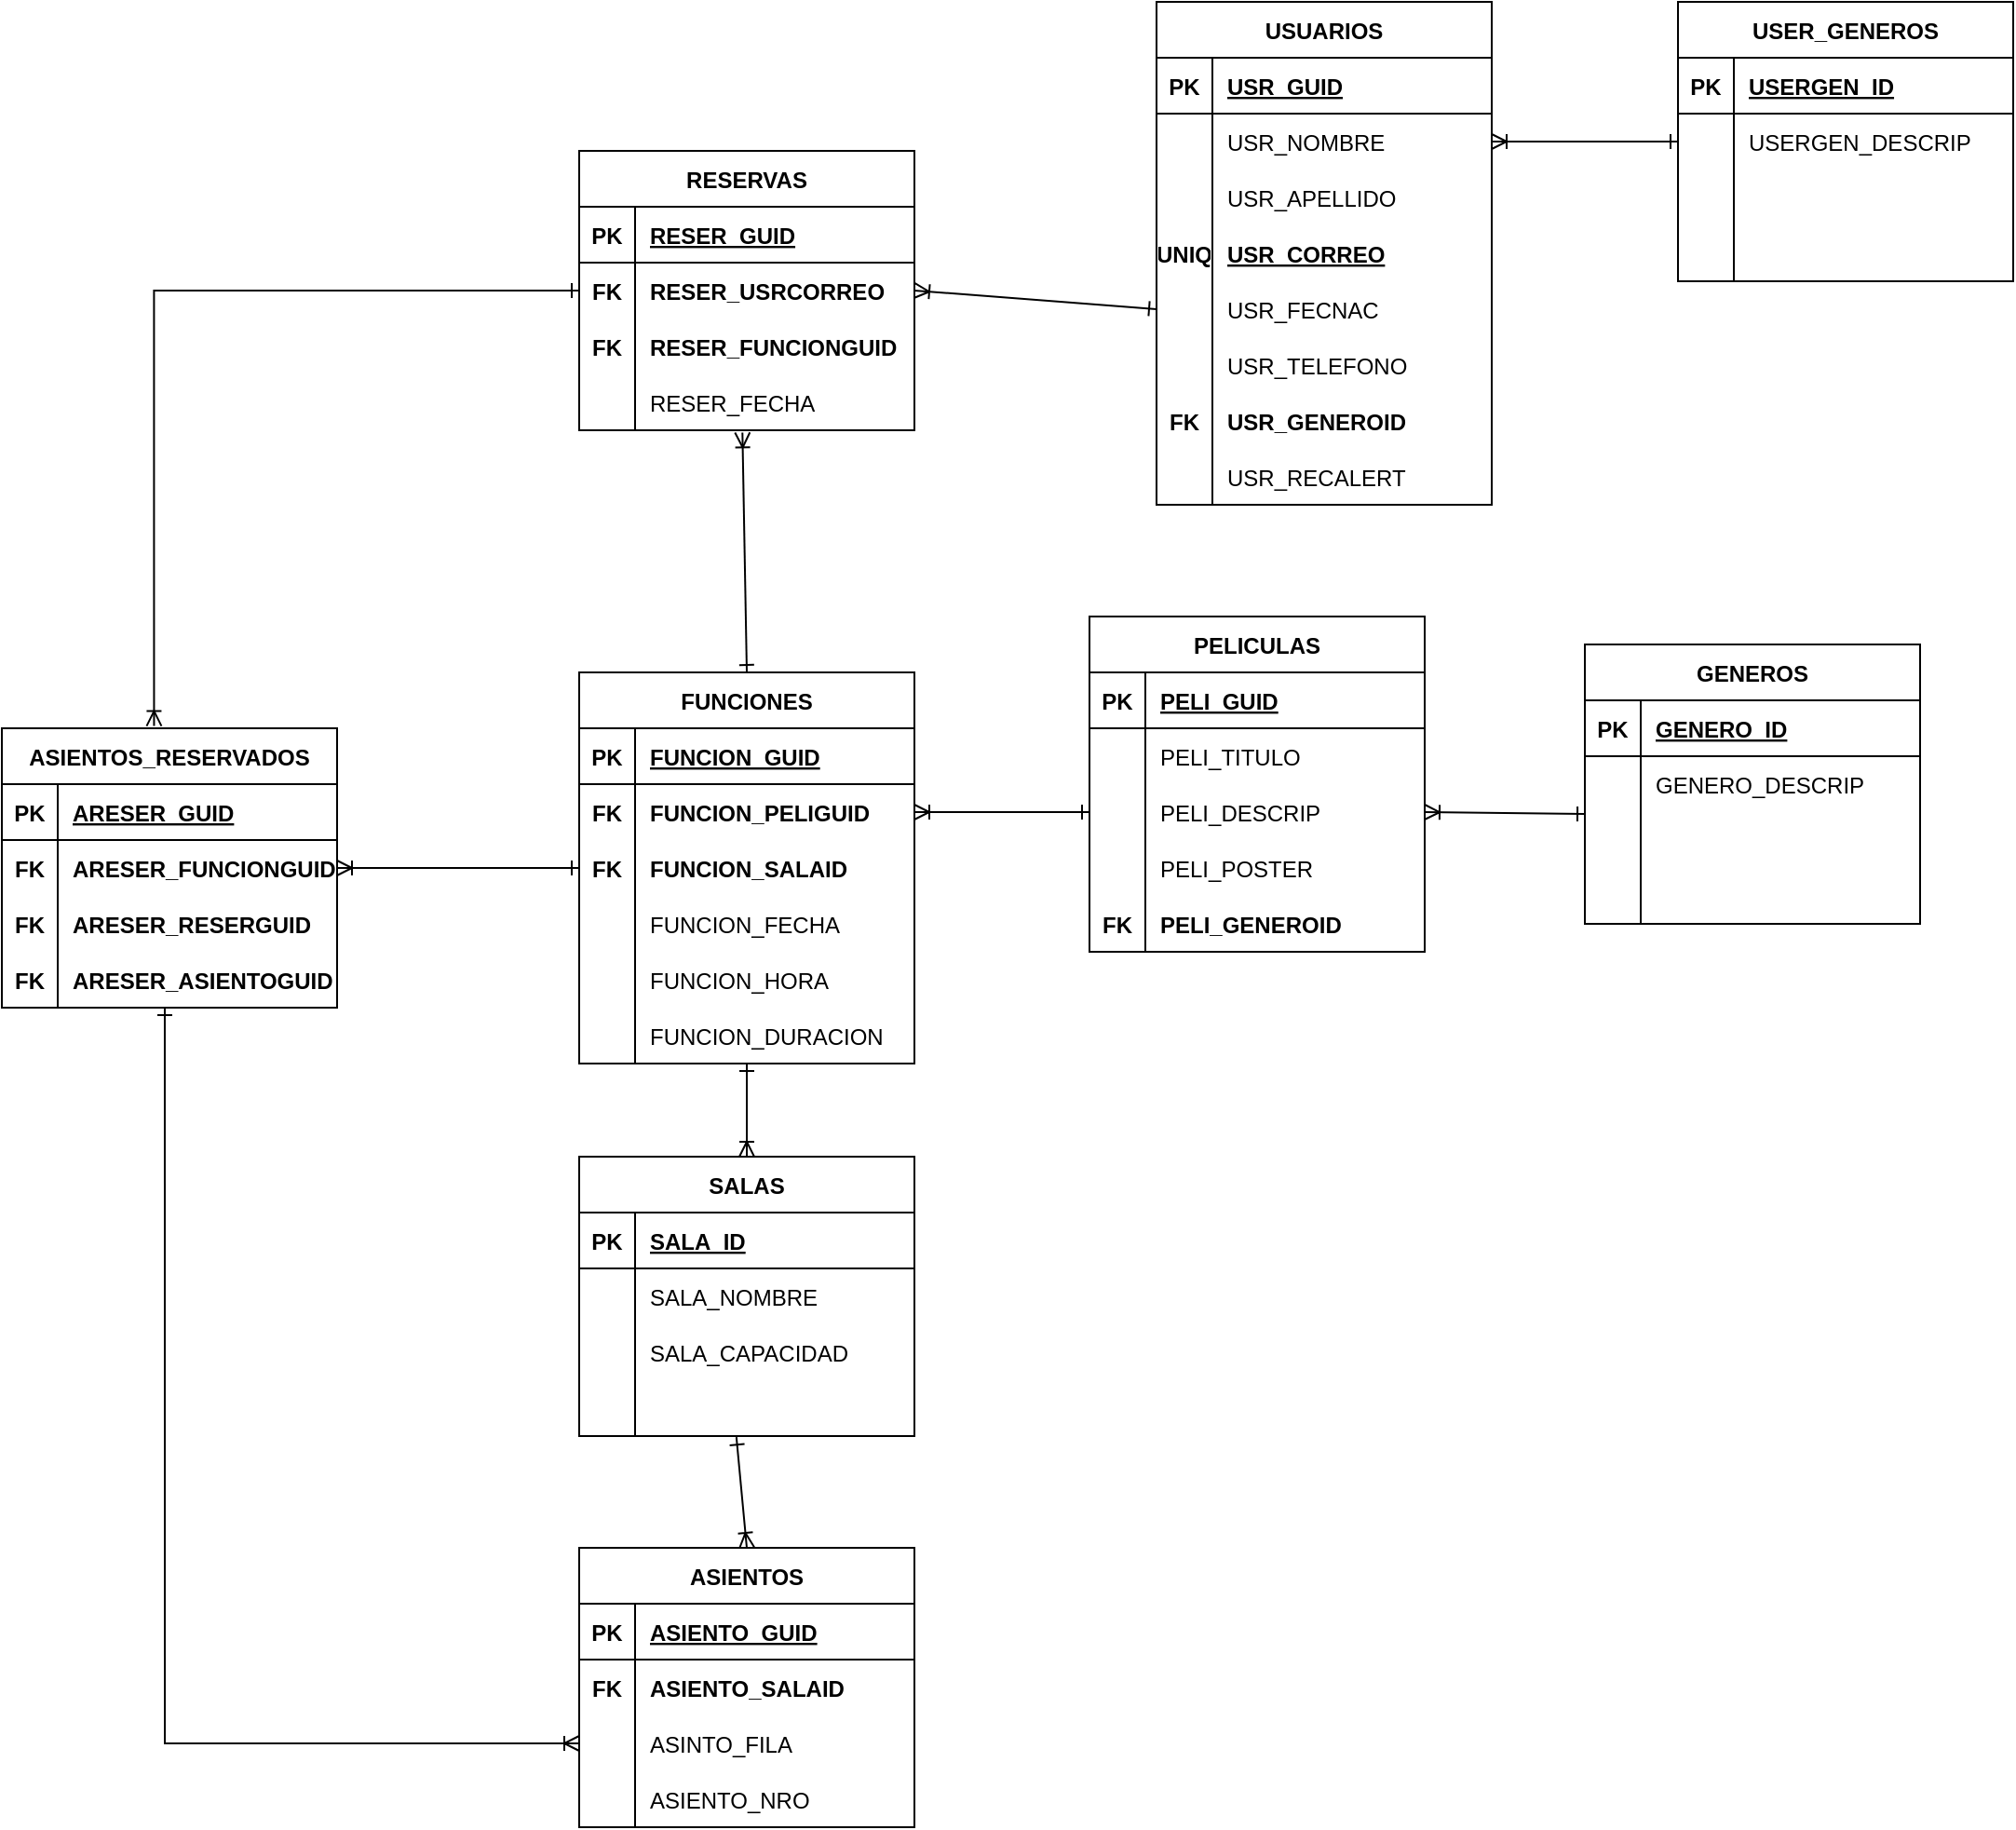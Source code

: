 <mxfile version="20.8.16" type="device"><diagram name="Página-1" id="gfudlCCPW59vG-Z4hp__"><mxGraphModel dx="1863" dy="1775" grid="1" gridSize="10" guides="1" tooltips="1" connect="1" arrows="1" fold="1" page="1" pageScale="1" pageWidth="827" pageHeight="1169" math="0" shadow="0"><root><mxCell id="0"/><mxCell id="1" parent="0"/><mxCell id="iNEbl6418ktuadEXVuIH-5" value="USUARIOS" style="shape=table;startSize=30;container=1;collapsible=1;childLayout=tableLayout;fixedRows=1;rowLines=0;fontStyle=1;align=center;resizeLast=1;" parent="1" vertex="1"><mxGeometry x="360" y="-270" width="180" height="270" as="geometry"/></mxCell><mxCell id="iNEbl6418ktuadEXVuIH-6" value="" style="shape=tableRow;horizontal=0;startSize=0;swimlaneHead=0;swimlaneBody=0;fillColor=none;collapsible=0;dropTarget=0;points=[[0,0.5],[1,0.5]];portConstraint=eastwest;top=0;left=0;right=0;bottom=1;" parent="iNEbl6418ktuadEXVuIH-5" vertex="1"><mxGeometry y="30" width="180" height="30" as="geometry"/></mxCell><mxCell id="iNEbl6418ktuadEXVuIH-7" value="PK" style="shape=partialRectangle;connectable=0;fillColor=none;top=0;left=0;bottom=0;right=0;fontStyle=1;overflow=hidden;" parent="iNEbl6418ktuadEXVuIH-6" vertex="1"><mxGeometry width="30" height="30" as="geometry"><mxRectangle width="30" height="30" as="alternateBounds"/></mxGeometry></mxCell><mxCell id="iNEbl6418ktuadEXVuIH-8" value="USR_GUID" style="shape=partialRectangle;connectable=0;fillColor=none;top=0;left=0;bottom=0;right=0;align=left;spacingLeft=6;fontStyle=5;overflow=hidden;" parent="iNEbl6418ktuadEXVuIH-6" vertex="1"><mxGeometry x="30" width="150" height="30" as="geometry"><mxRectangle width="150" height="30" as="alternateBounds"/></mxGeometry></mxCell><mxCell id="iNEbl6418ktuadEXVuIH-9" value="" style="shape=tableRow;horizontal=0;startSize=0;swimlaneHead=0;swimlaneBody=0;fillColor=none;collapsible=0;dropTarget=0;points=[[0,0.5],[1,0.5]];portConstraint=eastwest;top=0;left=0;right=0;bottom=0;" parent="iNEbl6418ktuadEXVuIH-5" vertex="1"><mxGeometry y="60" width="180" height="30" as="geometry"/></mxCell><mxCell id="iNEbl6418ktuadEXVuIH-10" value="" style="shape=partialRectangle;connectable=0;fillColor=none;top=0;left=0;bottom=0;right=0;editable=1;overflow=hidden;" parent="iNEbl6418ktuadEXVuIH-9" vertex="1"><mxGeometry width="30" height="30" as="geometry"><mxRectangle width="30" height="30" as="alternateBounds"/></mxGeometry></mxCell><mxCell id="iNEbl6418ktuadEXVuIH-11" value="USR_NOMBRE" style="shape=partialRectangle;connectable=0;fillColor=none;top=0;left=0;bottom=0;right=0;align=left;spacingLeft=6;overflow=hidden;" parent="iNEbl6418ktuadEXVuIH-9" vertex="1"><mxGeometry x="30" width="150" height="30" as="geometry"><mxRectangle width="150" height="30" as="alternateBounds"/></mxGeometry></mxCell><mxCell id="iNEbl6418ktuadEXVuIH-12" value="" style="shape=tableRow;horizontal=0;startSize=0;swimlaneHead=0;swimlaneBody=0;fillColor=none;collapsible=0;dropTarget=0;points=[[0,0.5],[1,0.5]];portConstraint=eastwest;top=0;left=0;right=0;bottom=0;" parent="iNEbl6418ktuadEXVuIH-5" vertex="1"><mxGeometry y="90" width="180" height="30" as="geometry"/></mxCell><mxCell id="iNEbl6418ktuadEXVuIH-13" value="" style="shape=partialRectangle;connectable=0;fillColor=none;top=0;left=0;bottom=0;right=0;editable=1;overflow=hidden;" parent="iNEbl6418ktuadEXVuIH-12" vertex="1"><mxGeometry width="30" height="30" as="geometry"><mxRectangle width="30" height="30" as="alternateBounds"/></mxGeometry></mxCell><mxCell id="iNEbl6418ktuadEXVuIH-14" value="USR_APELLIDO" style="shape=partialRectangle;connectable=0;fillColor=none;top=0;left=0;bottom=0;right=0;align=left;spacingLeft=6;overflow=hidden;" parent="iNEbl6418ktuadEXVuIH-12" vertex="1"><mxGeometry x="30" width="150" height="30" as="geometry"><mxRectangle width="150" height="30" as="alternateBounds"/></mxGeometry></mxCell><mxCell id="iNEbl6418ktuadEXVuIH-15" value="" style="shape=tableRow;horizontal=0;startSize=0;swimlaneHead=0;swimlaneBody=0;fillColor=none;collapsible=0;dropTarget=0;points=[[0,0.5],[1,0.5]];portConstraint=eastwest;top=0;left=0;right=0;bottom=0;" parent="iNEbl6418ktuadEXVuIH-5" vertex="1"><mxGeometry y="120" width="180" height="30" as="geometry"/></mxCell><mxCell id="iNEbl6418ktuadEXVuIH-16" value="UNIQ" style="shape=partialRectangle;connectable=0;fillColor=none;top=0;left=0;bottom=0;right=0;editable=1;overflow=hidden;fontStyle=1" parent="iNEbl6418ktuadEXVuIH-15" vertex="1"><mxGeometry width="30" height="30" as="geometry"><mxRectangle width="30" height="30" as="alternateBounds"/></mxGeometry></mxCell><mxCell id="iNEbl6418ktuadEXVuIH-17" value="USR_CORREO" style="shape=partialRectangle;connectable=0;fillColor=none;top=0;left=0;bottom=0;right=0;align=left;spacingLeft=6;overflow=hidden;fontStyle=5" parent="iNEbl6418ktuadEXVuIH-15" vertex="1"><mxGeometry x="30" width="150" height="30" as="geometry"><mxRectangle width="150" height="30" as="alternateBounds"/></mxGeometry></mxCell><mxCell id="iNEbl6418ktuadEXVuIH-18" value="" style="shape=tableRow;horizontal=0;startSize=0;swimlaneHead=0;swimlaneBody=0;fillColor=none;collapsible=0;dropTarget=0;points=[[0,0.5],[1,0.5]];portConstraint=eastwest;top=0;left=0;right=0;bottom=0;" parent="iNEbl6418ktuadEXVuIH-5" vertex="1"><mxGeometry y="150" width="180" height="30" as="geometry"/></mxCell><mxCell id="iNEbl6418ktuadEXVuIH-19" value="" style="shape=partialRectangle;connectable=0;fillColor=none;top=0;left=0;bottom=0;right=0;editable=1;overflow=hidden;" parent="iNEbl6418ktuadEXVuIH-18" vertex="1"><mxGeometry width="30" height="30" as="geometry"><mxRectangle width="30" height="30" as="alternateBounds"/></mxGeometry></mxCell><mxCell id="iNEbl6418ktuadEXVuIH-20" value="USR_FECNAC" style="shape=partialRectangle;connectable=0;fillColor=none;top=0;left=0;bottom=0;right=0;align=left;spacingLeft=6;overflow=hidden;" parent="iNEbl6418ktuadEXVuIH-18" vertex="1"><mxGeometry x="30" width="150" height="30" as="geometry"><mxRectangle width="150" height="30" as="alternateBounds"/></mxGeometry></mxCell><mxCell id="iNEbl6418ktuadEXVuIH-24" value="" style="shape=tableRow;horizontal=0;startSize=0;swimlaneHead=0;swimlaneBody=0;fillColor=none;collapsible=0;dropTarget=0;points=[[0,0.5],[1,0.5]];portConstraint=eastwest;top=0;left=0;right=0;bottom=0;" parent="iNEbl6418ktuadEXVuIH-5" vertex="1"><mxGeometry y="180" width="180" height="30" as="geometry"/></mxCell><mxCell id="iNEbl6418ktuadEXVuIH-25" value="" style="shape=partialRectangle;connectable=0;fillColor=none;top=0;left=0;bottom=0;right=0;editable=1;overflow=hidden;" parent="iNEbl6418ktuadEXVuIH-24" vertex="1"><mxGeometry width="30" height="30" as="geometry"><mxRectangle width="30" height="30" as="alternateBounds"/></mxGeometry></mxCell><mxCell id="iNEbl6418ktuadEXVuIH-26" value="USR_TELEFONO" style="shape=partialRectangle;connectable=0;fillColor=none;top=0;left=0;bottom=0;right=0;align=left;spacingLeft=6;overflow=hidden;" parent="iNEbl6418ktuadEXVuIH-24" vertex="1"><mxGeometry x="30" width="150" height="30" as="geometry"><mxRectangle width="150" height="30" as="alternateBounds"/></mxGeometry></mxCell><mxCell id="iNEbl6418ktuadEXVuIH-27" value="" style="shape=tableRow;horizontal=0;startSize=0;swimlaneHead=0;swimlaneBody=0;fillColor=none;collapsible=0;dropTarget=0;points=[[0,0.5],[1,0.5]];portConstraint=eastwest;top=0;left=0;right=0;bottom=0;" parent="iNEbl6418ktuadEXVuIH-5" vertex="1"><mxGeometry y="210" width="180" height="30" as="geometry"/></mxCell><mxCell id="iNEbl6418ktuadEXVuIH-28" value="FK" style="shape=partialRectangle;connectable=0;fillColor=none;top=0;left=0;bottom=0;right=0;editable=1;overflow=hidden;fontStyle=1" parent="iNEbl6418ktuadEXVuIH-27" vertex="1"><mxGeometry width="30" height="30" as="geometry"><mxRectangle width="30" height="30" as="alternateBounds"/></mxGeometry></mxCell><mxCell id="iNEbl6418ktuadEXVuIH-29" value="USR_GENEROID" style="shape=partialRectangle;connectable=0;fillColor=none;top=0;left=0;bottom=0;right=0;align=left;spacingLeft=6;overflow=hidden;fontStyle=1" parent="iNEbl6418ktuadEXVuIH-27" vertex="1"><mxGeometry x="30" width="150" height="30" as="geometry"><mxRectangle width="150" height="30" as="alternateBounds"/></mxGeometry></mxCell><mxCell id="iNEbl6418ktuadEXVuIH-30" value="" style="shape=tableRow;horizontal=0;startSize=0;swimlaneHead=0;swimlaneBody=0;fillColor=none;collapsible=0;dropTarget=0;points=[[0,0.5],[1,0.5]];portConstraint=eastwest;top=0;left=0;right=0;bottom=0;" parent="iNEbl6418ktuadEXVuIH-5" vertex="1"><mxGeometry y="240" width="180" height="30" as="geometry"/></mxCell><mxCell id="iNEbl6418ktuadEXVuIH-31" value="" style="shape=partialRectangle;connectable=0;fillColor=none;top=0;left=0;bottom=0;right=0;editable=1;overflow=hidden;" parent="iNEbl6418ktuadEXVuIH-30" vertex="1"><mxGeometry width="30" height="30" as="geometry"><mxRectangle width="30" height="30" as="alternateBounds"/></mxGeometry></mxCell><mxCell id="iNEbl6418ktuadEXVuIH-32" value="USR_RECALERT" style="shape=partialRectangle;connectable=0;fillColor=none;top=0;left=0;bottom=0;right=0;align=left;spacingLeft=6;overflow=hidden;" parent="iNEbl6418ktuadEXVuIH-30" vertex="1"><mxGeometry x="30" width="150" height="30" as="geometry"><mxRectangle width="150" height="30" as="alternateBounds"/></mxGeometry></mxCell><mxCell id="iNEbl6418ktuadEXVuIH-33" value="PELICULAS" style="shape=table;startSize=30;container=1;collapsible=1;childLayout=tableLayout;fixedRows=1;rowLines=0;fontStyle=1;align=center;resizeLast=1;" parent="1" vertex="1"><mxGeometry x="324" y="60" width="180" height="180" as="geometry"/></mxCell><mxCell id="iNEbl6418ktuadEXVuIH-34" value="" style="shape=tableRow;horizontal=0;startSize=0;swimlaneHead=0;swimlaneBody=0;fillColor=none;collapsible=0;dropTarget=0;points=[[0,0.5],[1,0.5]];portConstraint=eastwest;top=0;left=0;right=0;bottom=1;" parent="iNEbl6418ktuadEXVuIH-33" vertex="1"><mxGeometry y="30" width="180" height="30" as="geometry"/></mxCell><mxCell id="iNEbl6418ktuadEXVuIH-35" value="PK" style="shape=partialRectangle;connectable=0;fillColor=none;top=0;left=0;bottom=0;right=0;fontStyle=1;overflow=hidden;" parent="iNEbl6418ktuadEXVuIH-34" vertex="1"><mxGeometry width="30" height="30" as="geometry"><mxRectangle width="30" height="30" as="alternateBounds"/></mxGeometry></mxCell><mxCell id="iNEbl6418ktuadEXVuIH-36" value="PELI_GUID" style="shape=partialRectangle;connectable=0;fillColor=none;top=0;left=0;bottom=0;right=0;align=left;spacingLeft=6;fontStyle=5;overflow=hidden;" parent="iNEbl6418ktuadEXVuIH-34" vertex="1"><mxGeometry x="30" width="150" height="30" as="geometry"><mxRectangle width="150" height="30" as="alternateBounds"/></mxGeometry></mxCell><mxCell id="iNEbl6418ktuadEXVuIH-37" value="" style="shape=tableRow;horizontal=0;startSize=0;swimlaneHead=0;swimlaneBody=0;fillColor=none;collapsible=0;dropTarget=0;points=[[0,0.5],[1,0.5]];portConstraint=eastwest;top=0;left=0;right=0;bottom=0;" parent="iNEbl6418ktuadEXVuIH-33" vertex="1"><mxGeometry y="60" width="180" height="30" as="geometry"/></mxCell><mxCell id="iNEbl6418ktuadEXVuIH-38" value="" style="shape=partialRectangle;connectable=0;fillColor=none;top=0;left=0;bottom=0;right=0;editable=1;overflow=hidden;" parent="iNEbl6418ktuadEXVuIH-37" vertex="1"><mxGeometry width="30" height="30" as="geometry"><mxRectangle width="30" height="30" as="alternateBounds"/></mxGeometry></mxCell><mxCell id="iNEbl6418ktuadEXVuIH-39" value="PELI_TITULO" style="shape=partialRectangle;connectable=0;fillColor=none;top=0;left=0;bottom=0;right=0;align=left;spacingLeft=6;overflow=hidden;" parent="iNEbl6418ktuadEXVuIH-37" vertex="1"><mxGeometry x="30" width="150" height="30" as="geometry"><mxRectangle width="150" height="30" as="alternateBounds"/></mxGeometry></mxCell><mxCell id="iNEbl6418ktuadEXVuIH-40" value="" style="shape=tableRow;horizontal=0;startSize=0;swimlaneHead=0;swimlaneBody=0;fillColor=none;collapsible=0;dropTarget=0;points=[[0,0.5],[1,0.5]];portConstraint=eastwest;top=0;left=0;right=0;bottom=0;" parent="iNEbl6418ktuadEXVuIH-33" vertex="1"><mxGeometry y="90" width="180" height="30" as="geometry"/></mxCell><mxCell id="iNEbl6418ktuadEXVuIH-41" value="" style="shape=partialRectangle;connectable=0;fillColor=none;top=0;left=0;bottom=0;right=0;editable=1;overflow=hidden;" parent="iNEbl6418ktuadEXVuIH-40" vertex="1"><mxGeometry width="30" height="30" as="geometry"><mxRectangle width="30" height="30" as="alternateBounds"/></mxGeometry></mxCell><mxCell id="iNEbl6418ktuadEXVuIH-42" value="PELI_DESCRIP" style="shape=partialRectangle;connectable=0;fillColor=none;top=0;left=0;bottom=0;right=0;align=left;spacingLeft=6;overflow=hidden;" parent="iNEbl6418ktuadEXVuIH-40" vertex="1"><mxGeometry x="30" width="150" height="30" as="geometry"><mxRectangle width="150" height="30" as="alternateBounds"/></mxGeometry></mxCell><mxCell id="iNEbl6418ktuadEXVuIH-43" value="" style="shape=tableRow;horizontal=0;startSize=0;swimlaneHead=0;swimlaneBody=0;fillColor=none;collapsible=0;dropTarget=0;points=[[0,0.5],[1,0.5]];portConstraint=eastwest;top=0;left=0;right=0;bottom=0;" parent="iNEbl6418ktuadEXVuIH-33" vertex="1"><mxGeometry y="120" width="180" height="30" as="geometry"/></mxCell><mxCell id="iNEbl6418ktuadEXVuIH-44" value="" style="shape=partialRectangle;connectable=0;fillColor=none;top=0;left=0;bottom=0;right=0;editable=1;overflow=hidden;" parent="iNEbl6418ktuadEXVuIH-43" vertex="1"><mxGeometry width="30" height="30" as="geometry"><mxRectangle width="30" height="30" as="alternateBounds"/></mxGeometry></mxCell><mxCell id="iNEbl6418ktuadEXVuIH-45" value="PELI_POSTER" style="shape=partialRectangle;connectable=0;fillColor=none;top=0;left=0;bottom=0;right=0;align=left;spacingLeft=6;overflow=hidden;" parent="iNEbl6418ktuadEXVuIH-43" vertex="1"><mxGeometry x="30" width="150" height="30" as="geometry"><mxRectangle width="150" height="30" as="alternateBounds"/></mxGeometry></mxCell><mxCell id="pxQyoe-uREy5Kz3q9mSp-1" value="" style="shape=tableRow;horizontal=0;startSize=0;swimlaneHead=0;swimlaneBody=0;fillColor=none;collapsible=0;dropTarget=0;points=[[0,0.5],[1,0.5]];portConstraint=eastwest;top=0;left=0;right=0;bottom=0;" parent="iNEbl6418ktuadEXVuIH-33" vertex="1"><mxGeometry y="150" width="180" height="30" as="geometry"/></mxCell><mxCell id="pxQyoe-uREy5Kz3q9mSp-2" value="FK" style="shape=partialRectangle;connectable=0;fillColor=none;top=0;left=0;bottom=0;right=0;editable=1;overflow=hidden;fontStyle=1" parent="pxQyoe-uREy5Kz3q9mSp-1" vertex="1"><mxGeometry width="30" height="30" as="geometry"><mxRectangle width="30" height="30" as="alternateBounds"/></mxGeometry></mxCell><mxCell id="pxQyoe-uREy5Kz3q9mSp-3" value="PELI_GENEROID" style="shape=partialRectangle;connectable=0;fillColor=none;top=0;left=0;bottom=0;right=0;align=left;spacingLeft=6;overflow=hidden;fontStyle=1" parent="pxQyoe-uREy5Kz3q9mSp-1" vertex="1"><mxGeometry x="30" width="150" height="30" as="geometry"><mxRectangle width="150" height="30" as="alternateBounds"/></mxGeometry></mxCell><mxCell id="pxQyoe-uREy5Kz3q9mSp-4" value="GENEROS" style="shape=table;startSize=30;container=1;collapsible=1;childLayout=tableLayout;fixedRows=1;rowLines=0;fontStyle=1;align=center;resizeLast=1;" parent="1" vertex="1"><mxGeometry x="590" y="75" width="180" height="150" as="geometry"/></mxCell><mxCell id="pxQyoe-uREy5Kz3q9mSp-5" value="" style="shape=tableRow;horizontal=0;startSize=0;swimlaneHead=0;swimlaneBody=0;fillColor=none;collapsible=0;dropTarget=0;points=[[0,0.5],[1,0.5]];portConstraint=eastwest;top=0;left=0;right=0;bottom=1;" parent="pxQyoe-uREy5Kz3q9mSp-4" vertex="1"><mxGeometry y="30" width="180" height="30" as="geometry"/></mxCell><mxCell id="pxQyoe-uREy5Kz3q9mSp-6" value="PK" style="shape=partialRectangle;connectable=0;fillColor=none;top=0;left=0;bottom=0;right=0;fontStyle=1;overflow=hidden;" parent="pxQyoe-uREy5Kz3q9mSp-5" vertex="1"><mxGeometry width="30" height="30" as="geometry"><mxRectangle width="30" height="30" as="alternateBounds"/></mxGeometry></mxCell><mxCell id="pxQyoe-uREy5Kz3q9mSp-7" value="GENERO_ID" style="shape=partialRectangle;connectable=0;fillColor=none;top=0;left=0;bottom=0;right=0;align=left;spacingLeft=6;fontStyle=5;overflow=hidden;" parent="pxQyoe-uREy5Kz3q9mSp-5" vertex="1"><mxGeometry x="30" width="150" height="30" as="geometry"><mxRectangle width="150" height="30" as="alternateBounds"/></mxGeometry></mxCell><mxCell id="pxQyoe-uREy5Kz3q9mSp-8" value="" style="shape=tableRow;horizontal=0;startSize=0;swimlaneHead=0;swimlaneBody=0;fillColor=none;collapsible=0;dropTarget=0;points=[[0,0.5],[1,0.5]];portConstraint=eastwest;top=0;left=0;right=0;bottom=0;" parent="pxQyoe-uREy5Kz3q9mSp-4" vertex="1"><mxGeometry y="60" width="180" height="30" as="geometry"/></mxCell><mxCell id="pxQyoe-uREy5Kz3q9mSp-9" value="" style="shape=partialRectangle;connectable=0;fillColor=none;top=0;left=0;bottom=0;right=0;editable=1;overflow=hidden;" parent="pxQyoe-uREy5Kz3q9mSp-8" vertex="1"><mxGeometry width="30" height="30" as="geometry"><mxRectangle width="30" height="30" as="alternateBounds"/></mxGeometry></mxCell><mxCell id="pxQyoe-uREy5Kz3q9mSp-10" value="GENERO_DESCRIP" style="shape=partialRectangle;connectable=0;fillColor=none;top=0;left=0;bottom=0;right=0;align=left;spacingLeft=6;overflow=hidden;" parent="pxQyoe-uREy5Kz3q9mSp-8" vertex="1"><mxGeometry x="30" width="150" height="30" as="geometry"><mxRectangle width="150" height="30" as="alternateBounds"/></mxGeometry></mxCell><mxCell id="pxQyoe-uREy5Kz3q9mSp-14" value="" style="shape=tableRow;horizontal=0;startSize=0;swimlaneHead=0;swimlaneBody=0;fillColor=none;collapsible=0;dropTarget=0;points=[[0,0.5],[1,0.5]];portConstraint=eastwest;top=0;left=0;right=0;bottom=0;" parent="pxQyoe-uREy5Kz3q9mSp-4" vertex="1"><mxGeometry y="90" width="180" height="30" as="geometry"/></mxCell><mxCell id="pxQyoe-uREy5Kz3q9mSp-15" value="" style="shape=partialRectangle;connectable=0;fillColor=none;top=0;left=0;bottom=0;right=0;editable=1;overflow=hidden;" parent="pxQyoe-uREy5Kz3q9mSp-14" vertex="1"><mxGeometry width="30" height="30" as="geometry"><mxRectangle width="30" height="30" as="alternateBounds"/></mxGeometry></mxCell><mxCell id="pxQyoe-uREy5Kz3q9mSp-16" value="" style="shape=partialRectangle;connectable=0;fillColor=none;top=0;left=0;bottom=0;right=0;align=left;spacingLeft=6;overflow=hidden;" parent="pxQyoe-uREy5Kz3q9mSp-14" vertex="1"><mxGeometry x="30" width="150" height="30" as="geometry"><mxRectangle width="150" height="30" as="alternateBounds"/></mxGeometry></mxCell><mxCell id="pxQyoe-uREy5Kz3q9mSp-11" value="" style="shape=tableRow;horizontal=0;startSize=0;swimlaneHead=0;swimlaneBody=0;fillColor=none;collapsible=0;dropTarget=0;points=[[0,0.5],[1,0.5]];portConstraint=eastwest;top=0;left=0;right=0;bottom=0;" parent="pxQyoe-uREy5Kz3q9mSp-4" vertex="1"><mxGeometry y="120" width="180" height="30" as="geometry"/></mxCell><mxCell id="pxQyoe-uREy5Kz3q9mSp-12" value="" style="shape=partialRectangle;connectable=0;fillColor=none;top=0;left=0;bottom=0;right=0;editable=1;overflow=hidden;" parent="pxQyoe-uREy5Kz3q9mSp-11" vertex="1"><mxGeometry width="30" height="30" as="geometry"><mxRectangle width="30" height="30" as="alternateBounds"/></mxGeometry></mxCell><mxCell id="pxQyoe-uREy5Kz3q9mSp-13" value="" style="shape=partialRectangle;connectable=0;fillColor=none;top=0;left=0;bottom=0;right=0;align=left;spacingLeft=6;overflow=hidden;" parent="pxQyoe-uREy5Kz3q9mSp-11" vertex="1"><mxGeometry x="30" width="150" height="30" as="geometry"><mxRectangle width="150" height="30" as="alternateBounds"/></mxGeometry></mxCell><mxCell id="pxQyoe-uREy5Kz3q9mSp-38" value="" style="fontSize=12;html=1;endArrow=ERoneToMany;startArrow=ERone;rounded=0;startFill=0;endFill=0;exitX=0;exitY=0.033;exitDx=0;exitDy=0;exitPerimeter=0;entryX=1;entryY=0.5;entryDx=0;entryDy=0;" parent="1" source="pxQyoe-uREy5Kz3q9mSp-14" target="iNEbl6418ktuadEXVuIH-40" edge="1"><mxGeometry width="100" height="100" relative="1" as="geometry"><mxPoint x="560" y="120" as="sourcePoint"/><mxPoint x="510" y="150" as="targetPoint"/></mxGeometry></mxCell><mxCell id="pxQyoe-uREy5Kz3q9mSp-39" value="RESERVAS" style="shape=table;startSize=30;container=1;collapsible=1;childLayout=tableLayout;fixedRows=1;rowLines=0;fontStyle=1;align=center;resizeLast=1;" parent="1" vertex="1"><mxGeometry x="50" y="-190" width="180" height="150" as="geometry"/></mxCell><mxCell id="pxQyoe-uREy5Kz3q9mSp-40" value="" style="shape=tableRow;horizontal=0;startSize=0;swimlaneHead=0;swimlaneBody=0;fillColor=none;collapsible=0;dropTarget=0;points=[[0,0.5],[1,0.5]];portConstraint=eastwest;top=0;left=0;right=0;bottom=1;" parent="pxQyoe-uREy5Kz3q9mSp-39" vertex="1"><mxGeometry y="30" width="180" height="30" as="geometry"/></mxCell><mxCell id="pxQyoe-uREy5Kz3q9mSp-41" value="PK" style="shape=partialRectangle;connectable=0;fillColor=none;top=0;left=0;bottom=0;right=0;fontStyle=1;overflow=hidden;" parent="pxQyoe-uREy5Kz3q9mSp-40" vertex="1"><mxGeometry width="30" height="30" as="geometry"><mxRectangle width="30" height="30" as="alternateBounds"/></mxGeometry></mxCell><mxCell id="pxQyoe-uREy5Kz3q9mSp-42" value="RESER_GUID" style="shape=partialRectangle;connectable=0;fillColor=none;top=0;left=0;bottom=0;right=0;align=left;spacingLeft=6;fontStyle=5;overflow=hidden;" parent="pxQyoe-uREy5Kz3q9mSp-40" vertex="1"><mxGeometry x="30" width="150" height="30" as="geometry"><mxRectangle width="150" height="30" as="alternateBounds"/></mxGeometry></mxCell><mxCell id="pxQyoe-uREy5Kz3q9mSp-43" value="" style="shape=tableRow;horizontal=0;startSize=0;swimlaneHead=0;swimlaneBody=0;fillColor=none;collapsible=0;dropTarget=0;points=[[0,0.5],[1,0.5]];portConstraint=eastwest;top=0;left=0;right=0;bottom=0;" parent="pxQyoe-uREy5Kz3q9mSp-39" vertex="1"><mxGeometry y="60" width="180" height="30" as="geometry"/></mxCell><mxCell id="pxQyoe-uREy5Kz3q9mSp-44" value="FK" style="shape=partialRectangle;connectable=0;fillColor=none;top=0;left=0;bottom=0;right=0;editable=1;overflow=hidden;fontStyle=1" parent="pxQyoe-uREy5Kz3q9mSp-43" vertex="1"><mxGeometry width="30" height="30" as="geometry"><mxRectangle width="30" height="30" as="alternateBounds"/></mxGeometry></mxCell><mxCell id="pxQyoe-uREy5Kz3q9mSp-45" value="RESER_USRCORREO" style="shape=partialRectangle;connectable=0;fillColor=none;top=0;left=0;bottom=0;right=0;align=left;spacingLeft=6;overflow=hidden;fontStyle=1" parent="pxQyoe-uREy5Kz3q9mSp-43" vertex="1"><mxGeometry x="30" width="150" height="30" as="geometry"><mxRectangle width="150" height="30" as="alternateBounds"/></mxGeometry></mxCell><mxCell id="pxQyoe-uREy5Kz3q9mSp-49" value="" style="shape=tableRow;horizontal=0;startSize=0;swimlaneHead=0;swimlaneBody=0;fillColor=none;collapsible=0;dropTarget=0;points=[[0,0.5],[1,0.5]];portConstraint=eastwest;top=0;left=0;right=0;bottom=0;" parent="pxQyoe-uREy5Kz3q9mSp-39" vertex="1"><mxGeometry y="90" width="180" height="30" as="geometry"/></mxCell><mxCell id="pxQyoe-uREy5Kz3q9mSp-50" value="FK" style="shape=partialRectangle;connectable=0;fillColor=none;top=0;left=0;bottom=0;right=0;editable=1;overflow=hidden;fontStyle=1" parent="pxQyoe-uREy5Kz3q9mSp-49" vertex="1"><mxGeometry width="30" height="30" as="geometry"><mxRectangle width="30" height="30" as="alternateBounds"/></mxGeometry></mxCell><mxCell id="pxQyoe-uREy5Kz3q9mSp-51" value="RESER_FUNCIONGUID" style="shape=partialRectangle;connectable=0;fillColor=none;top=0;left=0;bottom=0;right=0;align=left;spacingLeft=6;overflow=hidden;fontStyle=1" parent="pxQyoe-uREy5Kz3q9mSp-49" vertex="1"><mxGeometry x="30" width="150" height="30" as="geometry"><mxRectangle width="150" height="30" as="alternateBounds"/></mxGeometry></mxCell><mxCell id="pxQyoe-uREy5Kz3q9mSp-46" value="" style="shape=tableRow;horizontal=0;startSize=0;swimlaneHead=0;swimlaneBody=0;fillColor=none;collapsible=0;dropTarget=0;points=[[0,0.5],[1,0.5]];portConstraint=eastwest;top=0;left=0;right=0;bottom=0;" parent="pxQyoe-uREy5Kz3q9mSp-39" vertex="1"><mxGeometry y="120" width="180" height="30" as="geometry"/></mxCell><mxCell id="pxQyoe-uREy5Kz3q9mSp-47" value="" style="shape=partialRectangle;connectable=0;fillColor=none;top=0;left=0;bottom=0;right=0;editable=1;overflow=hidden;" parent="pxQyoe-uREy5Kz3q9mSp-46" vertex="1"><mxGeometry width="30" height="30" as="geometry"><mxRectangle width="30" height="30" as="alternateBounds"/></mxGeometry></mxCell><mxCell id="pxQyoe-uREy5Kz3q9mSp-48" value="RESER_FECHA" style="shape=partialRectangle;connectable=0;fillColor=none;top=0;left=0;bottom=0;right=0;align=left;spacingLeft=6;overflow=hidden;" parent="pxQyoe-uREy5Kz3q9mSp-46" vertex="1"><mxGeometry x="30" width="150" height="30" as="geometry"><mxRectangle width="150" height="30" as="alternateBounds"/></mxGeometry></mxCell><mxCell id="pxQyoe-uREy5Kz3q9mSp-52" value="SALAS" style="shape=table;startSize=30;container=1;collapsible=1;childLayout=tableLayout;fixedRows=1;rowLines=0;fontStyle=1;align=center;resizeLast=1;" parent="1" vertex="1"><mxGeometry x="50" y="350" width="180" height="150" as="geometry"/></mxCell><mxCell id="pxQyoe-uREy5Kz3q9mSp-53" value="" style="shape=tableRow;horizontal=0;startSize=0;swimlaneHead=0;swimlaneBody=0;fillColor=none;collapsible=0;dropTarget=0;points=[[0,0.5],[1,0.5]];portConstraint=eastwest;top=0;left=0;right=0;bottom=1;" parent="pxQyoe-uREy5Kz3q9mSp-52" vertex="1"><mxGeometry y="30" width="180" height="30" as="geometry"/></mxCell><mxCell id="pxQyoe-uREy5Kz3q9mSp-54" value="PK" style="shape=partialRectangle;connectable=0;fillColor=none;top=0;left=0;bottom=0;right=0;fontStyle=1;overflow=hidden;" parent="pxQyoe-uREy5Kz3q9mSp-53" vertex="1"><mxGeometry width="30" height="30" as="geometry"><mxRectangle width="30" height="30" as="alternateBounds"/></mxGeometry></mxCell><mxCell id="pxQyoe-uREy5Kz3q9mSp-55" value="SALA_ID" style="shape=partialRectangle;connectable=0;fillColor=none;top=0;left=0;bottom=0;right=0;align=left;spacingLeft=6;fontStyle=5;overflow=hidden;" parent="pxQyoe-uREy5Kz3q9mSp-53" vertex="1"><mxGeometry x="30" width="150" height="30" as="geometry"><mxRectangle width="150" height="30" as="alternateBounds"/></mxGeometry></mxCell><mxCell id="pxQyoe-uREy5Kz3q9mSp-56" value="" style="shape=tableRow;horizontal=0;startSize=0;swimlaneHead=0;swimlaneBody=0;fillColor=none;collapsible=0;dropTarget=0;points=[[0,0.5],[1,0.5]];portConstraint=eastwest;top=0;left=0;right=0;bottom=0;" parent="pxQyoe-uREy5Kz3q9mSp-52" vertex="1"><mxGeometry y="60" width="180" height="30" as="geometry"/></mxCell><mxCell id="pxQyoe-uREy5Kz3q9mSp-57" value="" style="shape=partialRectangle;connectable=0;fillColor=none;top=0;left=0;bottom=0;right=0;editable=1;overflow=hidden;" parent="pxQyoe-uREy5Kz3q9mSp-56" vertex="1"><mxGeometry width="30" height="30" as="geometry"><mxRectangle width="30" height="30" as="alternateBounds"/></mxGeometry></mxCell><mxCell id="pxQyoe-uREy5Kz3q9mSp-58" value="SALA_NOMBRE" style="shape=partialRectangle;connectable=0;fillColor=none;top=0;left=0;bottom=0;right=0;align=left;spacingLeft=6;overflow=hidden;" parent="pxQyoe-uREy5Kz3q9mSp-56" vertex="1"><mxGeometry x="30" width="150" height="30" as="geometry"><mxRectangle width="150" height="30" as="alternateBounds"/></mxGeometry></mxCell><mxCell id="pxQyoe-uREy5Kz3q9mSp-59" value="" style="shape=tableRow;horizontal=0;startSize=0;swimlaneHead=0;swimlaneBody=0;fillColor=none;collapsible=0;dropTarget=0;points=[[0,0.5],[1,0.5]];portConstraint=eastwest;top=0;left=0;right=0;bottom=0;" parent="pxQyoe-uREy5Kz3q9mSp-52" vertex="1"><mxGeometry y="90" width="180" height="30" as="geometry"/></mxCell><mxCell id="pxQyoe-uREy5Kz3q9mSp-60" value="" style="shape=partialRectangle;connectable=0;fillColor=none;top=0;left=0;bottom=0;right=0;editable=1;overflow=hidden;" parent="pxQyoe-uREy5Kz3q9mSp-59" vertex="1"><mxGeometry width="30" height="30" as="geometry"><mxRectangle width="30" height="30" as="alternateBounds"/></mxGeometry></mxCell><mxCell id="pxQyoe-uREy5Kz3q9mSp-61" value="SALA_CAPACIDAD" style="shape=partialRectangle;connectable=0;fillColor=none;top=0;left=0;bottom=0;right=0;align=left;spacingLeft=6;overflow=hidden;" parent="pxQyoe-uREy5Kz3q9mSp-59" vertex="1"><mxGeometry x="30" width="150" height="30" as="geometry"><mxRectangle width="150" height="30" as="alternateBounds"/></mxGeometry></mxCell><mxCell id="pxQyoe-uREy5Kz3q9mSp-62" value="" style="shape=tableRow;horizontal=0;startSize=0;swimlaneHead=0;swimlaneBody=0;fillColor=none;collapsible=0;dropTarget=0;points=[[0,0.5],[1,0.5]];portConstraint=eastwest;top=0;left=0;right=0;bottom=0;" parent="pxQyoe-uREy5Kz3q9mSp-52" vertex="1"><mxGeometry y="120" width="180" height="30" as="geometry"/></mxCell><mxCell id="pxQyoe-uREy5Kz3q9mSp-63" value="" style="shape=partialRectangle;connectable=0;fillColor=none;top=0;left=0;bottom=0;right=0;editable=1;overflow=hidden;" parent="pxQyoe-uREy5Kz3q9mSp-62" vertex="1"><mxGeometry width="30" height="30" as="geometry"><mxRectangle width="30" height="30" as="alternateBounds"/></mxGeometry></mxCell><mxCell id="pxQyoe-uREy5Kz3q9mSp-64" value="" style="shape=partialRectangle;connectable=0;fillColor=none;top=0;left=0;bottom=0;right=0;align=left;spacingLeft=6;overflow=hidden;" parent="pxQyoe-uREy5Kz3q9mSp-62" vertex="1"><mxGeometry x="30" width="150" height="30" as="geometry"><mxRectangle width="150" height="30" as="alternateBounds"/></mxGeometry></mxCell><mxCell id="u-T1WpqFapp6KvHDSrM8-1" value="FUNCIONES" style="shape=table;startSize=30;container=1;collapsible=1;childLayout=tableLayout;fixedRows=1;rowLines=0;fontStyle=1;align=center;resizeLast=1;" parent="1" vertex="1"><mxGeometry x="50" y="90" width="180" height="210" as="geometry"/></mxCell><mxCell id="u-T1WpqFapp6KvHDSrM8-2" value="" style="shape=tableRow;horizontal=0;startSize=0;swimlaneHead=0;swimlaneBody=0;fillColor=none;collapsible=0;dropTarget=0;points=[[0,0.5],[1,0.5]];portConstraint=eastwest;top=0;left=0;right=0;bottom=1;" parent="u-T1WpqFapp6KvHDSrM8-1" vertex="1"><mxGeometry y="30" width="180" height="30" as="geometry"/></mxCell><mxCell id="u-T1WpqFapp6KvHDSrM8-3" value="PK" style="shape=partialRectangle;connectable=0;fillColor=none;top=0;left=0;bottom=0;right=0;fontStyle=1;overflow=hidden;" parent="u-T1WpqFapp6KvHDSrM8-2" vertex="1"><mxGeometry width="30" height="30" as="geometry"><mxRectangle width="30" height="30" as="alternateBounds"/></mxGeometry></mxCell><mxCell id="u-T1WpqFapp6KvHDSrM8-4" value="FUNCION_GUID" style="shape=partialRectangle;connectable=0;fillColor=none;top=0;left=0;bottom=0;right=0;align=left;spacingLeft=6;fontStyle=5;overflow=hidden;" parent="u-T1WpqFapp6KvHDSrM8-2" vertex="1"><mxGeometry x="30" width="150" height="30" as="geometry"><mxRectangle width="150" height="30" as="alternateBounds"/></mxGeometry></mxCell><mxCell id="u-T1WpqFapp6KvHDSrM8-5" value="" style="shape=tableRow;horizontal=0;startSize=0;swimlaneHead=0;swimlaneBody=0;fillColor=none;collapsible=0;dropTarget=0;points=[[0,0.5],[1,0.5]];portConstraint=eastwest;top=0;left=0;right=0;bottom=0;" parent="u-T1WpqFapp6KvHDSrM8-1" vertex="1"><mxGeometry y="60" width="180" height="30" as="geometry"/></mxCell><mxCell id="u-T1WpqFapp6KvHDSrM8-6" value="FK" style="shape=partialRectangle;connectable=0;fillColor=none;top=0;left=0;bottom=0;right=0;editable=1;overflow=hidden;fontStyle=1" parent="u-T1WpqFapp6KvHDSrM8-5" vertex="1"><mxGeometry width="30" height="30" as="geometry"><mxRectangle width="30" height="30" as="alternateBounds"/></mxGeometry></mxCell><mxCell id="u-T1WpqFapp6KvHDSrM8-7" value="FUNCION_PELIGUID" style="shape=partialRectangle;connectable=0;fillColor=none;top=0;left=0;bottom=0;right=0;align=left;spacingLeft=6;overflow=hidden;fontStyle=1" parent="u-T1WpqFapp6KvHDSrM8-5" vertex="1"><mxGeometry x="30" width="150" height="30" as="geometry"><mxRectangle width="150" height="30" as="alternateBounds"/></mxGeometry></mxCell><mxCell id="u-T1WpqFapp6KvHDSrM8-8" value="" style="shape=tableRow;horizontal=0;startSize=0;swimlaneHead=0;swimlaneBody=0;fillColor=none;collapsible=0;dropTarget=0;points=[[0,0.5],[1,0.5]];portConstraint=eastwest;top=0;left=0;right=0;bottom=0;" parent="u-T1WpqFapp6KvHDSrM8-1" vertex="1"><mxGeometry y="90" width="180" height="30" as="geometry"/></mxCell><mxCell id="u-T1WpqFapp6KvHDSrM8-9" value="FK" style="shape=partialRectangle;connectable=0;fillColor=none;top=0;left=0;bottom=0;right=0;editable=1;overflow=hidden;fontStyle=1" parent="u-T1WpqFapp6KvHDSrM8-8" vertex="1"><mxGeometry width="30" height="30" as="geometry"><mxRectangle width="30" height="30" as="alternateBounds"/></mxGeometry></mxCell><mxCell id="u-T1WpqFapp6KvHDSrM8-10" value="FUNCION_SALAID" style="shape=partialRectangle;connectable=0;fillColor=none;top=0;left=0;bottom=0;right=0;align=left;spacingLeft=6;overflow=hidden;fontStyle=1" parent="u-T1WpqFapp6KvHDSrM8-8" vertex="1"><mxGeometry x="30" width="150" height="30" as="geometry"><mxRectangle width="150" height="30" as="alternateBounds"/></mxGeometry></mxCell><mxCell id="u-T1WpqFapp6KvHDSrM8-11" value="" style="shape=tableRow;horizontal=0;startSize=0;swimlaneHead=0;swimlaneBody=0;fillColor=none;collapsible=0;dropTarget=0;points=[[0,0.5],[1,0.5]];portConstraint=eastwest;top=0;left=0;right=0;bottom=0;" parent="u-T1WpqFapp6KvHDSrM8-1" vertex="1"><mxGeometry y="120" width="180" height="30" as="geometry"/></mxCell><mxCell id="u-T1WpqFapp6KvHDSrM8-12" value="" style="shape=partialRectangle;connectable=0;fillColor=none;top=0;left=0;bottom=0;right=0;editable=1;overflow=hidden;" parent="u-T1WpqFapp6KvHDSrM8-11" vertex="1"><mxGeometry width="30" height="30" as="geometry"><mxRectangle width="30" height="30" as="alternateBounds"/></mxGeometry></mxCell><mxCell id="u-T1WpqFapp6KvHDSrM8-13" value="FUNCION_FECHA" style="shape=partialRectangle;connectable=0;fillColor=none;top=0;left=0;bottom=0;right=0;align=left;spacingLeft=6;overflow=hidden;" parent="u-T1WpqFapp6KvHDSrM8-11" vertex="1"><mxGeometry x="30" width="150" height="30" as="geometry"><mxRectangle width="150" height="30" as="alternateBounds"/></mxGeometry></mxCell><mxCell id="pxQyoe-uREy5Kz3q9mSp-31" value="" style="shape=tableRow;horizontal=0;startSize=0;swimlaneHead=0;swimlaneBody=0;fillColor=none;collapsible=0;dropTarget=0;points=[[0,0.5],[1,0.5]];portConstraint=eastwest;top=0;left=0;right=0;bottom=0;" parent="u-T1WpqFapp6KvHDSrM8-1" vertex="1"><mxGeometry y="150" width="180" height="30" as="geometry"/></mxCell><mxCell id="pxQyoe-uREy5Kz3q9mSp-32" value="" style="shape=partialRectangle;connectable=0;fillColor=none;top=0;left=0;bottom=0;right=0;editable=1;overflow=hidden;" parent="pxQyoe-uREy5Kz3q9mSp-31" vertex="1"><mxGeometry width="30" height="30" as="geometry"><mxRectangle width="30" height="30" as="alternateBounds"/></mxGeometry></mxCell><mxCell id="pxQyoe-uREy5Kz3q9mSp-33" value="FUNCION_HORA" style="shape=partialRectangle;connectable=0;fillColor=none;top=0;left=0;bottom=0;right=0;align=left;spacingLeft=6;overflow=hidden;" parent="pxQyoe-uREy5Kz3q9mSp-31" vertex="1"><mxGeometry x="30" width="150" height="30" as="geometry"><mxRectangle width="150" height="30" as="alternateBounds"/></mxGeometry></mxCell><mxCell id="pxQyoe-uREy5Kz3q9mSp-34" value="" style="shape=tableRow;horizontal=0;startSize=0;swimlaneHead=0;swimlaneBody=0;fillColor=none;collapsible=0;dropTarget=0;points=[[0,0.5],[1,0.5]];portConstraint=eastwest;top=0;left=0;right=0;bottom=0;" parent="u-T1WpqFapp6KvHDSrM8-1" vertex="1"><mxGeometry y="180" width="180" height="30" as="geometry"/></mxCell><mxCell id="pxQyoe-uREy5Kz3q9mSp-35" value="" style="shape=partialRectangle;connectable=0;fillColor=none;top=0;left=0;bottom=0;right=0;editable=1;overflow=hidden;" parent="pxQyoe-uREy5Kz3q9mSp-34" vertex="1"><mxGeometry width="30" height="30" as="geometry"><mxRectangle width="30" height="30" as="alternateBounds"/></mxGeometry></mxCell><mxCell id="pxQyoe-uREy5Kz3q9mSp-36" value="FUNCION_DURACION" style="shape=partialRectangle;connectable=0;fillColor=none;top=0;left=0;bottom=0;right=0;align=left;spacingLeft=6;overflow=hidden;" parent="pxQyoe-uREy5Kz3q9mSp-34" vertex="1"><mxGeometry x="30" width="150" height="30" as="geometry"><mxRectangle width="150" height="30" as="alternateBounds"/></mxGeometry></mxCell><mxCell id="u-T1WpqFapp6KvHDSrM8-14" value="ASIENTOS" style="shape=table;startSize=30;container=1;collapsible=1;childLayout=tableLayout;fixedRows=1;rowLines=0;fontStyle=1;align=center;resizeLast=1;" parent="1" vertex="1"><mxGeometry x="50" y="560" width="180" height="150" as="geometry"/></mxCell><mxCell id="u-T1WpqFapp6KvHDSrM8-15" value="" style="shape=tableRow;horizontal=0;startSize=0;swimlaneHead=0;swimlaneBody=0;fillColor=none;collapsible=0;dropTarget=0;points=[[0,0.5],[1,0.5]];portConstraint=eastwest;top=0;left=0;right=0;bottom=1;" parent="u-T1WpqFapp6KvHDSrM8-14" vertex="1"><mxGeometry y="30" width="180" height="30" as="geometry"/></mxCell><mxCell id="u-T1WpqFapp6KvHDSrM8-16" value="PK" style="shape=partialRectangle;connectable=0;fillColor=none;top=0;left=0;bottom=0;right=0;fontStyle=1;overflow=hidden;" parent="u-T1WpqFapp6KvHDSrM8-15" vertex="1"><mxGeometry width="30" height="30" as="geometry"><mxRectangle width="30" height="30" as="alternateBounds"/></mxGeometry></mxCell><mxCell id="u-T1WpqFapp6KvHDSrM8-17" value="ASIENTO_GUID" style="shape=partialRectangle;connectable=0;fillColor=none;top=0;left=0;bottom=0;right=0;align=left;spacingLeft=6;fontStyle=5;overflow=hidden;" parent="u-T1WpqFapp6KvHDSrM8-15" vertex="1"><mxGeometry x="30" width="150" height="30" as="geometry"><mxRectangle width="150" height="30" as="alternateBounds"/></mxGeometry></mxCell><mxCell id="u-T1WpqFapp6KvHDSrM8-18" value="" style="shape=tableRow;horizontal=0;startSize=0;swimlaneHead=0;swimlaneBody=0;fillColor=none;collapsible=0;dropTarget=0;points=[[0,0.5],[1,0.5]];portConstraint=eastwest;top=0;left=0;right=0;bottom=0;" parent="u-T1WpqFapp6KvHDSrM8-14" vertex="1"><mxGeometry y="60" width="180" height="30" as="geometry"/></mxCell><mxCell id="u-T1WpqFapp6KvHDSrM8-19" value="FK" style="shape=partialRectangle;connectable=0;fillColor=none;top=0;left=0;bottom=0;right=0;editable=1;overflow=hidden;fontStyle=1" parent="u-T1WpqFapp6KvHDSrM8-18" vertex="1"><mxGeometry width="30" height="30" as="geometry"><mxRectangle width="30" height="30" as="alternateBounds"/></mxGeometry></mxCell><mxCell id="u-T1WpqFapp6KvHDSrM8-20" value="ASIENTO_SALAID" style="shape=partialRectangle;connectable=0;fillColor=none;top=0;left=0;bottom=0;right=0;align=left;spacingLeft=6;overflow=hidden;fontStyle=1" parent="u-T1WpqFapp6KvHDSrM8-18" vertex="1"><mxGeometry x="30" width="150" height="30" as="geometry"><mxRectangle width="150" height="30" as="alternateBounds"/></mxGeometry></mxCell><mxCell id="u-T1WpqFapp6KvHDSrM8-21" value="" style="shape=tableRow;horizontal=0;startSize=0;swimlaneHead=0;swimlaneBody=0;fillColor=none;collapsible=0;dropTarget=0;points=[[0,0.5],[1,0.5]];portConstraint=eastwest;top=0;left=0;right=0;bottom=0;" parent="u-T1WpqFapp6KvHDSrM8-14" vertex="1"><mxGeometry y="90" width="180" height="30" as="geometry"/></mxCell><mxCell id="u-T1WpqFapp6KvHDSrM8-22" value="" style="shape=partialRectangle;connectable=0;fillColor=none;top=0;left=0;bottom=0;right=0;editable=1;overflow=hidden;" parent="u-T1WpqFapp6KvHDSrM8-21" vertex="1"><mxGeometry width="30" height="30" as="geometry"><mxRectangle width="30" height="30" as="alternateBounds"/></mxGeometry></mxCell><mxCell id="u-T1WpqFapp6KvHDSrM8-23" value="ASINTO_FILA" style="shape=partialRectangle;connectable=0;fillColor=none;top=0;left=0;bottom=0;right=0;align=left;spacingLeft=6;overflow=hidden;" parent="u-T1WpqFapp6KvHDSrM8-21" vertex="1"><mxGeometry x="30" width="150" height="30" as="geometry"><mxRectangle width="150" height="30" as="alternateBounds"/></mxGeometry></mxCell><mxCell id="u-T1WpqFapp6KvHDSrM8-24" value="" style="shape=tableRow;horizontal=0;startSize=0;swimlaneHead=0;swimlaneBody=0;fillColor=none;collapsible=0;dropTarget=0;points=[[0,0.5],[1,0.5]];portConstraint=eastwest;top=0;left=0;right=0;bottom=0;" parent="u-T1WpqFapp6KvHDSrM8-14" vertex="1"><mxGeometry y="120" width="180" height="30" as="geometry"/></mxCell><mxCell id="u-T1WpqFapp6KvHDSrM8-25" value="" style="shape=partialRectangle;connectable=0;fillColor=none;top=0;left=0;bottom=0;right=0;editable=1;overflow=hidden;" parent="u-T1WpqFapp6KvHDSrM8-24" vertex="1"><mxGeometry width="30" height="30" as="geometry"><mxRectangle width="30" height="30" as="alternateBounds"/></mxGeometry></mxCell><mxCell id="u-T1WpqFapp6KvHDSrM8-26" value="ASIENTO_NRO" style="shape=partialRectangle;connectable=0;fillColor=none;top=0;left=0;bottom=0;right=0;align=left;spacingLeft=6;overflow=hidden;" parent="u-T1WpqFapp6KvHDSrM8-24" vertex="1"><mxGeometry x="30" width="150" height="30" as="geometry"><mxRectangle width="150" height="30" as="alternateBounds"/></mxGeometry></mxCell><mxCell id="u-T1WpqFapp6KvHDSrM8-27" value="" style="fontSize=12;html=1;endArrow=ERoneToMany;startArrow=ERone;rounded=0;startFill=0;endFill=0;exitX=0;exitY=0.5;exitDx=0;exitDy=0;entryX=1;entryY=0.5;entryDx=0;entryDy=0;" parent="1" source="iNEbl6418ktuadEXVuIH-40" target="u-T1WpqFapp6KvHDSrM8-5" edge="1"><mxGeometry width="100" height="100" relative="1" as="geometry"><mxPoint x="324" y="150.49" as="sourcePoint"/><mxPoint x="238" y="149.5" as="targetPoint"/></mxGeometry></mxCell><mxCell id="u-T1WpqFapp6KvHDSrM8-28" value="" style="fontSize=12;html=1;endArrow=ERoneToMany;startArrow=ERone;rounded=0;entryX=0.5;entryY=0;entryDx=0;entryDy=0;startFill=0;" parent="1" source="pxQyoe-uREy5Kz3q9mSp-34" target="pxQyoe-uREy5Kz3q9mSp-52" edge="1"><mxGeometry width="100" height="100" relative="1" as="geometry"><mxPoint x="140" y="310" as="sourcePoint"/><mxPoint x="424" y="350" as="targetPoint"/></mxGeometry></mxCell><mxCell id="u-T1WpqFapp6KvHDSrM8-29" value="" style="fontSize=12;html=1;endArrow=ERoneToMany;startArrow=ERone;rounded=0;exitX=0.469;exitY=1.02;exitDx=0;exitDy=0;exitPerimeter=0;entryX=0.5;entryY=0;entryDx=0;entryDy=0;startFill=0;" parent="1" source="pxQyoe-uREy5Kz3q9mSp-62" target="u-T1WpqFapp6KvHDSrM8-14" edge="1"><mxGeometry width="100" height="100" relative="1" as="geometry"><mxPoint x="270.72" y="550" as="sourcePoint"/><mxPoint x="270" y="658.59" as="targetPoint"/></mxGeometry></mxCell><mxCell id="u-T1WpqFapp6KvHDSrM8-30" value="" style="fontSize=12;html=1;endArrow=ERoneToMany;startArrow=ERone;rounded=0;entryX=0.487;entryY=1.04;entryDx=0;entryDy=0;startFill=0;entryPerimeter=0;exitX=0.5;exitY=0;exitDx=0;exitDy=0;" parent="1" source="u-T1WpqFapp6KvHDSrM8-1" target="pxQyoe-uREy5Kz3q9mSp-46" edge="1"><mxGeometry width="100" height="100" relative="1" as="geometry"><mxPoint x="210" y="70" as="sourcePoint"/><mxPoint x="130" y="78.59" as="targetPoint"/></mxGeometry></mxCell><mxCell id="u-T1WpqFapp6KvHDSrM8-31" value="" style="fontSize=12;html=1;endArrow=ERoneToMany;startArrow=ERone;rounded=0;exitX=0;exitY=0.5;exitDx=0;exitDy=0;entryX=1;entryY=0.5;entryDx=0;entryDy=0;startFill=0;" parent="1" source="iNEbl6418ktuadEXVuIH-18" target="pxQyoe-uREy5Kz3q9mSp-43" edge="1"><mxGeometry width="100" height="100" relative="1" as="geometry"><mxPoint x="270.72" y="-80.0" as="sourcePoint"/><mxPoint x="270" y="28.59" as="targetPoint"/></mxGeometry></mxCell><mxCell id="u-T1WpqFapp6KvHDSrM8-32" value="ASIENTOS_RESERVADOS" style="shape=table;startSize=30;container=1;collapsible=1;childLayout=tableLayout;fixedRows=1;rowLines=0;fontStyle=1;align=center;resizeLast=1;" parent="1" vertex="1"><mxGeometry x="-260" y="120" width="180" height="150" as="geometry"/></mxCell><mxCell id="u-T1WpqFapp6KvHDSrM8-33" value="" style="shape=tableRow;horizontal=0;startSize=0;swimlaneHead=0;swimlaneBody=0;fillColor=none;collapsible=0;dropTarget=0;points=[[0,0.5],[1,0.5]];portConstraint=eastwest;top=0;left=0;right=0;bottom=1;fontStyle=1" parent="u-T1WpqFapp6KvHDSrM8-32" vertex="1"><mxGeometry y="30" width="180" height="30" as="geometry"/></mxCell><mxCell id="u-T1WpqFapp6KvHDSrM8-34" value="PK" style="shape=partialRectangle;connectable=0;fillColor=none;top=0;left=0;bottom=0;right=0;fontStyle=1;overflow=hidden;" parent="u-T1WpqFapp6KvHDSrM8-33" vertex="1"><mxGeometry width="30" height="30" as="geometry"><mxRectangle width="30" height="30" as="alternateBounds"/></mxGeometry></mxCell><mxCell id="u-T1WpqFapp6KvHDSrM8-35" value="ARESER_GUID" style="shape=partialRectangle;connectable=0;fillColor=none;top=0;left=0;bottom=0;right=0;align=left;spacingLeft=6;fontStyle=5;overflow=hidden;" parent="u-T1WpqFapp6KvHDSrM8-33" vertex="1"><mxGeometry x="30" width="150" height="30" as="geometry"><mxRectangle width="150" height="30" as="alternateBounds"/></mxGeometry></mxCell><mxCell id="u-T1WpqFapp6KvHDSrM8-36" value="" style="shape=tableRow;horizontal=0;startSize=0;swimlaneHead=0;swimlaneBody=0;fillColor=none;collapsible=0;dropTarget=0;points=[[0,0.5],[1,0.5]];portConstraint=eastwest;top=0;left=0;right=0;bottom=0;fontStyle=1" parent="u-T1WpqFapp6KvHDSrM8-32" vertex="1"><mxGeometry y="60" width="180" height="30" as="geometry"/></mxCell><mxCell id="u-T1WpqFapp6KvHDSrM8-37" value="FK" style="shape=partialRectangle;connectable=0;fillColor=none;top=0;left=0;bottom=0;right=0;editable=1;overflow=hidden;fontStyle=1" parent="u-T1WpqFapp6KvHDSrM8-36" vertex="1"><mxGeometry width="30" height="30" as="geometry"><mxRectangle width="30" height="30" as="alternateBounds"/></mxGeometry></mxCell><mxCell id="u-T1WpqFapp6KvHDSrM8-38" value="ARESER_FUNCIONGUID" style="shape=partialRectangle;connectable=0;fillColor=none;top=0;left=0;bottom=0;right=0;align=left;spacingLeft=6;overflow=hidden;fontStyle=1" parent="u-T1WpqFapp6KvHDSrM8-36" vertex="1"><mxGeometry x="30" width="150" height="30" as="geometry"><mxRectangle width="150" height="30" as="alternateBounds"/></mxGeometry></mxCell><mxCell id="u-T1WpqFapp6KvHDSrM8-39" value="" style="shape=tableRow;horizontal=0;startSize=0;swimlaneHead=0;swimlaneBody=0;fillColor=none;collapsible=0;dropTarget=0;points=[[0,0.5],[1,0.5]];portConstraint=eastwest;top=0;left=0;right=0;bottom=0;fontStyle=1" parent="u-T1WpqFapp6KvHDSrM8-32" vertex="1"><mxGeometry y="90" width="180" height="30" as="geometry"/></mxCell><mxCell id="u-T1WpqFapp6KvHDSrM8-40" value="FK" style="shape=partialRectangle;connectable=0;fillColor=none;top=0;left=0;bottom=0;right=0;editable=1;overflow=hidden;fontStyle=1" parent="u-T1WpqFapp6KvHDSrM8-39" vertex="1"><mxGeometry width="30" height="30" as="geometry"><mxRectangle width="30" height="30" as="alternateBounds"/></mxGeometry></mxCell><mxCell id="u-T1WpqFapp6KvHDSrM8-41" value="ARESER_RESERGUID" style="shape=partialRectangle;connectable=0;fillColor=none;top=0;left=0;bottom=0;right=0;align=left;spacingLeft=6;overflow=hidden;fontStyle=1" parent="u-T1WpqFapp6KvHDSrM8-39" vertex="1"><mxGeometry x="30" width="150" height="30" as="geometry"><mxRectangle width="150" height="30" as="alternateBounds"/></mxGeometry></mxCell><mxCell id="u-T1WpqFapp6KvHDSrM8-42" value="" style="shape=tableRow;horizontal=0;startSize=0;swimlaneHead=0;swimlaneBody=0;fillColor=none;collapsible=0;dropTarget=0;points=[[0,0.5],[1,0.5]];portConstraint=eastwest;top=0;left=0;right=0;bottom=0;fontStyle=1" parent="u-T1WpqFapp6KvHDSrM8-32" vertex="1"><mxGeometry y="120" width="180" height="30" as="geometry"/></mxCell><mxCell id="u-T1WpqFapp6KvHDSrM8-43" value="FK" style="shape=partialRectangle;connectable=0;fillColor=none;top=0;left=0;bottom=0;right=0;editable=1;overflow=hidden;fontStyle=1" parent="u-T1WpqFapp6KvHDSrM8-42" vertex="1"><mxGeometry width="30" height="30" as="geometry"><mxRectangle width="30" height="30" as="alternateBounds"/></mxGeometry></mxCell><mxCell id="u-T1WpqFapp6KvHDSrM8-44" value="ARESER_ASIENTOGUID" style="shape=partialRectangle;connectable=0;fillColor=none;top=0;left=0;bottom=0;right=0;align=left;spacingLeft=6;overflow=hidden;fontStyle=1" parent="u-T1WpqFapp6KvHDSrM8-42" vertex="1"><mxGeometry x="30" width="150" height="30" as="geometry"><mxRectangle width="150" height="30" as="alternateBounds"/></mxGeometry></mxCell><mxCell id="u-T1WpqFapp6KvHDSrM8-45" value="" style="fontSize=12;html=1;endArrow=ERoneToMany;startArrow=ERone;rounded=0;exitX=0;exitY=0.5;exitDx=0;exitDy=0;entryX=0.454;entryY=-0.008;entryDx=0;entryDy=0;startFill=0;entryPerimeter=0;edgeStyle=orthogonalEdgeStyle;" parent="1" source="pxQyoe-uREy5Kz3q9mSp-43" target="u-T1WpqFapp6KvHDSrM8-32" edge="1"><mxGeometry width="100" height="100" relative="1" as="geometry"><mxPoint x="-170" y="-10" as="sourcePoint"/><mxPoint x="-300" y="-20" as="targetPoint"/></mxGeometry></mxCell><mxCell id="u-T1WpqFapp6KvHDSrM8-46" value="" style="fontSize=12;html=1;endArrow=ERoneToMany;startArrow=ERone;rounded=0;exitX=0.486;exitY=1;exitDx=0;exitDy=0;exitPerimeter=0;entryX=0;entryY=0.5;entryDx=0;entryDy=0;startFill=0;edgeStyle=orthogonalEdgeStyle;" parent="1" source="u-T1WpqFapp6KvHDSrM8-42" target="u-T1WpqFapp6KvHDSrM8-21" edge="1"><mxGeometry width="100" height="100" relative="1" as="geometry"><mxPoint x="-140.0" y="530.0" as="sourcePoint"/><mxPoint x="-134.42" y="589.4" as="targetPoint"/></mxGeometry></mxCell><mxCell id="u-T1WpqFapp6KvHDSrM8-48" value="" style="fontSize=12;html=1;endArrow=ERoneToMany;startArrow=ERone;rounded=0;entryX=1;entryY=0.5;entryDx=0;entryDy=0;startFill=0;exitX=0;exitY=0.5;exitDx=0;exitDy=0;" parent="1" source="u-T1WpqFapp6KvHDSrM8-8" target="u-T1WpqFapp6KvHDSrM8-36" edge="1"><mxGeometry width="100" height="100" relative="1" as="geometry"><mxPoint x="150" y="100" as="sourcePoint"/><mxPoint x="147.66" y="-28.8" as="targetPoint"/></mxGeometry></mxCell><mxCell id="u-T1WpqFapp6KvHDSrM8-49" value="USER_GENEROS" style="shape=table;startSize=30;container=1;collapsible=1;childLayout=tableLayout;fixedRows=1;rowLines=0;fontStyle=1;align=center;resizeLast=1;" parent="1" vertex="1"><mxGeometry x="640" y="-270" width="180" height="150" as="geometry"/></mxCell><mxCell id="u-T1WpqFapp6KvHDSrM8-50" value="" style="shape=tableRow;horizontal=0;startSize=0;swimlaneHead=0;swimlaneBody=0;fillColor=none;collapsible=0;dropTarget=0;points=[[0,0.5],[1,0.5]];portConstraint=eastwest;top=0;left=0;right=0;bottom=1;" parent="u-T1WpqFapp6KvHDSrM8-49" vertex="1"><mxGeometry y="30" width="180" height="30" as="geometry"/></mxCell><mxCell id="u-T1WpqFapp6KvHDSrM8-51" value="PK" style="shape=partialRectangle;connectable=0;fillColor=none;top=0;left=0;bottom=0;right=0;fontStyle=1;overflow=hidden;" parent="u-T1WpqFapp6KvHDSrM8-50" vertex="1"><mxGeometry width="30" height="30" as="geometry"><mxRectangle width="30" height="30" as="alternateBounds"/></mxGeometry></mxCell><mxCell id="u-T1WpqFapp6KvHDSrM8-52" value="USERGEN_ID" style="shape=partialRectangle;connectable=0;fillColor=none;top=0;left=0;bottom=0;right=0;align=left;spacingLeft=6;fontStyle=5;overflow=hidden;" parent="u-T1WpqFapp6KvHDSrM8-50" vertex="1"><mxGeometry x="30" width="150" height="30" as="geometry"><mxRectangle width="150" height="30" as="alternateBounds"/></mxGeometry></mxCell><mxCell id="u-T1WpqFapp6KvHDSrM8-53" value="" style="shape=tableRow;horizontal=0;startSize=0;swimlaneHead=0;swimlaneBody=0;fillColor=none;collapsible=0;dropTarget=0;points=[[0,0.5],[1,0.5]];portConstraint=eastwest;top=0;left=0;right=0;bottom=0;" parent="u-T1WpqFapp6KvHDSrM8-49" vertex="1"><mxGeometry y="60" width="180" height="30" as="geometry"/></mxCell><mxCell id="u-T1WpqFapp6KvHDSrM8-54" value="" style="shape=partialRectangle;connectable=0;fillColor=none;top=0;left=0;bottom=0;right=0;editable=1;overflow=hidden;" parent="u-T1WpqFapp6KvHDSrM8-53" vertex="1"><mxGeometry width="30" height="30" as="geometry"><mxRectangle width="30" height="30" as="alternateBounds"/></mxGeometry></mxCell><mxCell id="u-T1WpqFapp6KvHDSrM8-55" value="USERGEN_DESCRIP" style="shape=partialRectangle;connectable=0;fillColor=none;top=0;left=0;bottom=0;right=0;align=left;spacingLeft=6;overflow=hidden;" parent="u-T1WpqFapp6KvHDSrM8-53" vertex="1"><mxGeometry x="30" width="150" height="30" as="geometry"><mxRectangle width="150" height="30" as="alternateBounds"/></mxGeometry></mxCell><mxCell id="u-T1WpqFapp6KvHDSrM8-56" value="" style="shape=tableRow;horizontal=0;startSize=0;swimlaneHead=0;swimlaneBody=0;fillColor=none;collapsible=0;dropTarget=0;points=[[0,0.5],[1,0.5]];portConstraint=eastwest;top=0;left=0;right=0;bottom=0;" parent="u-T1WpqFapp6KvHDSrM8-49" vertex="1"><mxGeometry y="90" width="180" height="30" as="geometry"/></mxCell><mxCell id="u-T1WpqFapp6KvHDSrM8-57" value="" style="shape=partialRectangle;connectable=0;fillColor=none;top=0;left=0;bottom=0;right=0;editable=1;overflow=hidden;" parent="u-T1WpqFapp6KvHDSrM8-56" vertex="1"><mxGeometry width="30" height="30" as="geometry"><mxRectangle width="30" height="30" as="alternateBounds"/></mxGeometry></mxCell><mxCell id="u-T1WpqFapp6KvHDSrM8-58" value="" style="shape=partialRectangle;connectable=0;fillColor=none;top=0;left=0;bottom=0;right=0;align=left;spacingLeft=6;overflow=hidden;" parent="u-T1WpqFapp6KvHDSrM8-56" vertex="1"><mxGeometry x="30" width="150" height="30" as="geometry"><mxRectangle width="150" height="30" as="alternateBounds"/></mxGeometry></mxCell><mxCell id="u-T1WpqFapp6KvHDSrM8-59" value="" style="shape=tableRow;horizontal=0;startSize=0;swimlaneHead=0;swimlaneBody=0;fillColor=none;collapsible=0;dropTarget=0;points=[[0,0.5],[1,0.5]];portConstraint=eastwest;top=0;left=0;right=0;bottom=0;" parent="u-T1WpqFapp6KvHDSrM8-49" vertex="1"><mxGeometry y="120" width="180" height="30" as="geometry"/></mxCell><mxCell id="u-T1WpqFapp6KvHDSrM8-60" value="" style="shape=partialRectangle;connectable=0;fillColor=none;top=0;left=0;bottom=0;right=0;editable=1;overflow=hidden;" parent="u-T1WpqFapp6KvHDSrM8-59" vertex="1"><mxGeometry width="30" height="30" as="geometry"><mxRectangle width="30" height="30" as="alternateBounds"/></mxGeometry></mxCell><mxCell id="u-T1WpqFapp6KvHDSrM8-61" value="" style="shape=partialRectangle;connectable=0;fillColor=none;top=0;left=0;bottom=0;right=0;align=left;spacingLeft=6;overflow=hidden;" parent="u-T1WpqFapp6KvHDSrM8-59" vertex="1"><mxGeometry x="30" width="150" height="30" as="geometry"><mxRectangle width="150" height="30" as="alternateBounds"/></mxGeometry></mxCell><mxCell id="u-T1WpqFapp6KvHDSrM8-62" value="" style="fontSize=12;html=1;endArrow=ERoneToMany;startArrow=ERone;rounded=0;exitX=0;exitY=0.5;exitDx=0;exitDy=0;entryX=1;entryY=0.5;entryDx=0;entryDy=0;startFill=0;" parent="1" source="u-T1WpqFapp6KvHDSrM8-53" target="iNEbl6418ktuadEXVuIH-9" edge="1"><mxGeometry width="100" height="100" relative="1" as="geometry"><mxPoint x="370" y="-95" as="sourcePoint"/><mxPoint x="240" y="-105" as="targetPoint"/></mxGeometry></mxCell></root></mxGraphModel></diagram></mxfile>